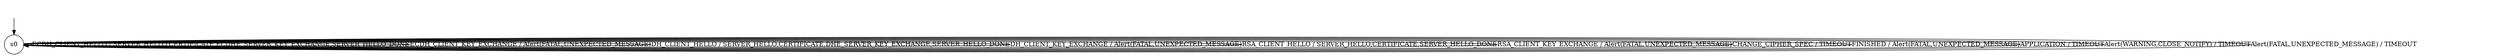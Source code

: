 digraph g {
__start0 [label="" shape="none"];

	s0 [shape="circle" label="s0"];
	s0 -> s0 [label="ECDH_CLIENT_HELLO / SERVER_HELLO,CERTIFICATE,ECDHE_SERVER_KEY_EXCHANGE,SERVER_HELLO_DONE"];
	s0 -> s0 [label="ECDH_CLIENT_KEY_EXCHANGE / Alert(FATAL,UNEXPECTED_MESSAGE)"];
	s0 -> s0 [label="DH_CLIENT_HELLO / SERVER_HELLO,CERTIFICATE,DHE_SERVER_KEY_EXCHANGE,SERVER_HELLO_DONE"];
	s0 -> s0 [label="DH_CLIENT_KEY_EXCHANGE / Alert(FATAL,UNEXPECTED_MESSAGE)"];
	s0 -> s0 [label="RSA_CLIENT_HELLO / SERVER_HELLO,CERTIFICATE,SERVER_HELLO_DONE"];
	s0 -> s0 [label="RSA_CLIENT_KEY_EXCHANGE / Alert(FATAL,UNEXPECTED_MESSAGE)"];
	s0 -> s0 [label="CHANGE_CIPHER_SPEC / TIMEOUT"];
	s0 -> s0 [label="FINISHED / Alert(FATAL,UNEXPECTED_MESSAGE)"];
	s0 -> s0 [label="APPLICATION / TIMEOUT"];
	s0 -> s0 [label="Alert(WARNING,CLOSE_NOTIFY) / TIMEOUT"];
	s0 -> s0 [label="Alert(FATAL,UNEXPECTED_MESSAGE) / TIMEOUT"];

__start0 -> s0;
}
